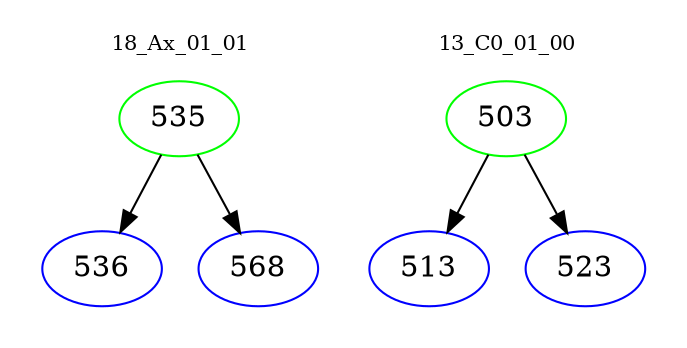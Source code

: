 digraph{
subgraph cluster_0 {
color = white
label = "18_Ax_01_01";
fontsize=10;
T0_535 [label="535", color="green"]
T0_535 -> T0_536 [color="black"]
T0_536 [label="536", color="blue"]
T0_535 -> T0_568 [color="black"]
T0_568 [label="568", color="blue"]
}
subgraph cluster_1 {
color = white
label = "13_C0_01_00";
fontsize=10;
T1_503 [label="503", color="green"]
T1_503 -> T1_513 [color="black"]
T1_513 [label="513", color="blue"]
T1_503 -> T1_523 [color="black"]
T1_523 [label="523", color="blue"]
}
}
